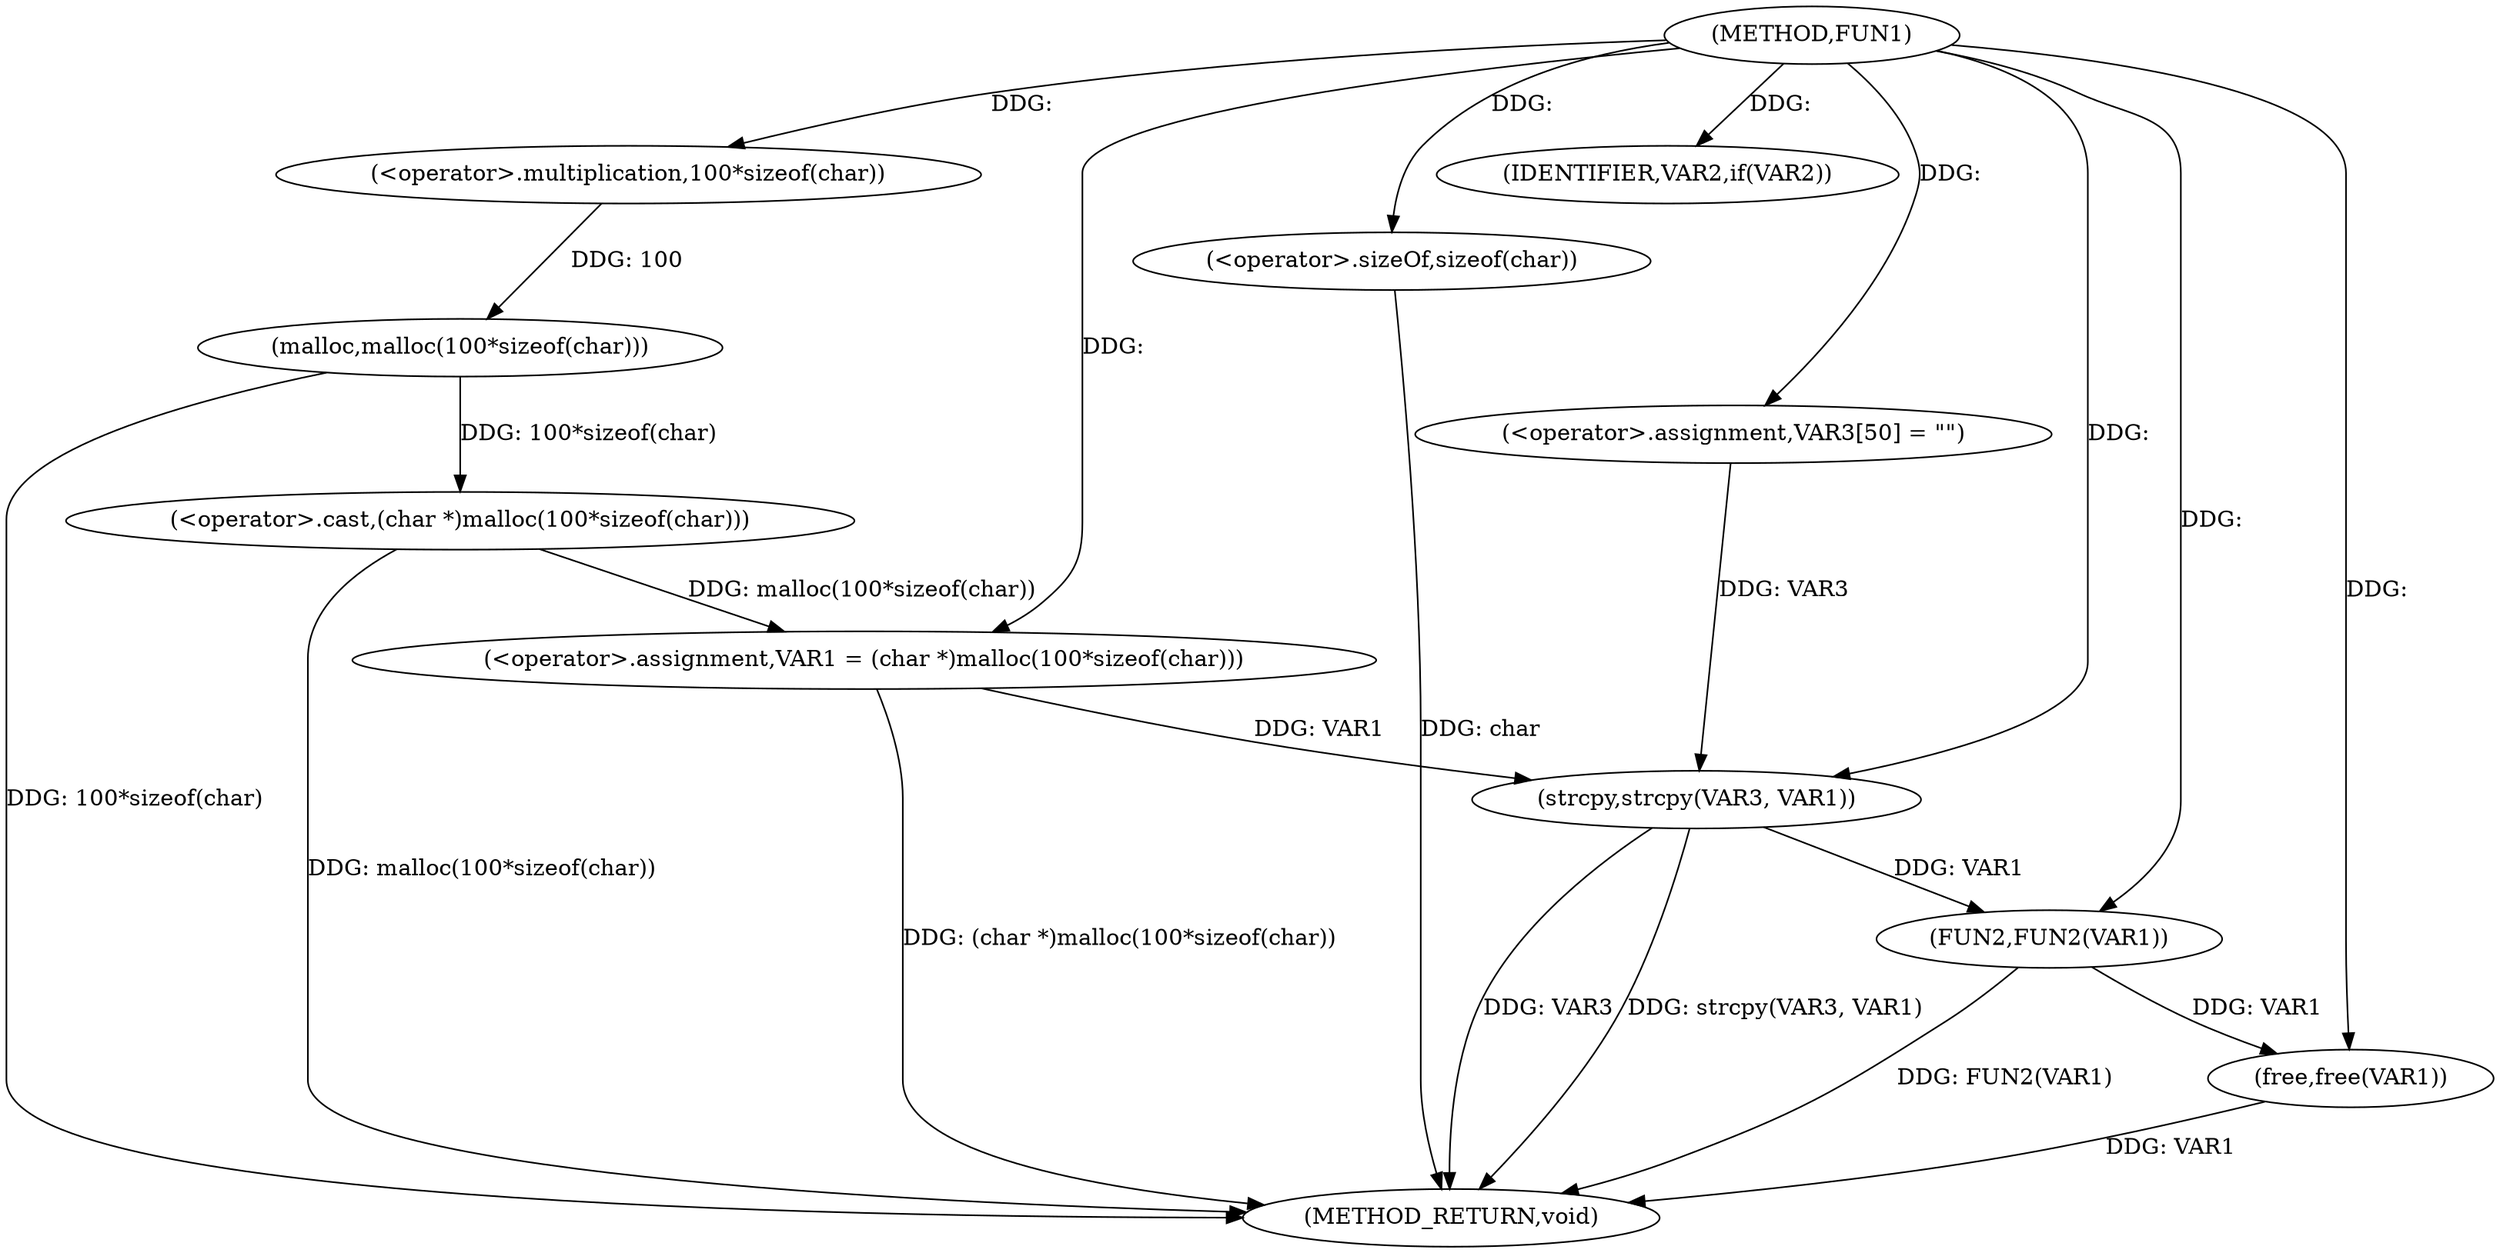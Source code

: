 digraph FUN1 {  
"1000100" [label = "(METHOD,FUN1)" ]
"1000127" [label = "(METHOD_RETURN,void)" ]
"1000103" [label = "(<operator>.assignment,VAR1 = (char *)malloc(100*sizeof(char)))" ]
"1000105" [label = "(<operator>.cast,(char *)malloc(100*sizeof(char)))" ]
"1000107" [label = "(malloc,malloc(100*sizeof(char)))" ]
"1000108" [label = "(<operator>.multiplication,100*sizeof(char))" ]
"1000110" [label = "(<operator>.sizeOf,sizeof(char))" ]
"1000113" [label = "(IDENTIFIER,VAR2,if(VAR2))" ]
"1000117" [label = "(<operator>.assignment,VAR3[50] = \"\")" ]
"1000120" [label = "(strcpy,strcpy(VAR3, VAR1))" ]
"1000123" [label = "(FUN2,FUN2(VAR1))" ]
"1000125" [label = "(free,free(VAR1))" ]
  "1000125" -> "1000127"  [ label = "DDG: VAR1"] 
  "1000107" -> "1000127"  [ label = "DDG: 100*sizeof(char)"] 
  "1000105" -> "1000127"  [ label = "DDG: malloc(100*sizeof(char))"] 
  "1000103" -> "1000127"  [ label = "DDG: (char *)malloc(100*sizeof(char))"] 
  "1000123" -> "1000127"  [ label = "DDG: FUN2(VAR1)"] 
  "1000120" -> "1000127"  [ label = "DDG: VAR3"] 
  "1000110" -> "1000127"  [ label = "DDG: char"] 
  "1000120" -> "1000127"  [ label = "DDG: strcpy(VAR3, VAR1)"] 
  "1000105" -> "1000103"  [ label = "DDG: malloc(100*sizeof(char))"] 
  "1000100" -> "1000103"  [ label = "DDG: "] 
  "1000107" -> "1000105"  [ label = "DDG: 100*sizeof(char)"] 
  "1000108" -> "1000107"  [ label = "DDG: 100"] 
  "1000100" -> "1000108"  [ label = "DDG: "] 
  "1000100" -> "1000110"  [ label = "DDG: "] 
  "1000100" -> "1000113"  [ label = "DDG: "] 
  "1000100" -> "1000117"  [ label = "DDG: "] 
  "1000117" -> "1000120"  [ label = "DDG: VAR3"] 
  "1000100" -> "1000120"  [ label = "DDG: "] 
  "1000103" -> "1000120"  [ label = "DDG: VAR1"] 
  "1000120" -> "1000123"  [ label = "DDG: VAR1"] 
  "1000100" -> "1000123"  [ label = "DDG: "] 
  "1000123" -> "1000125"  [ label = "DDG: VAR1"] 
  "1000100" -> "1000125"  [ label = "DDG: "] 
}
